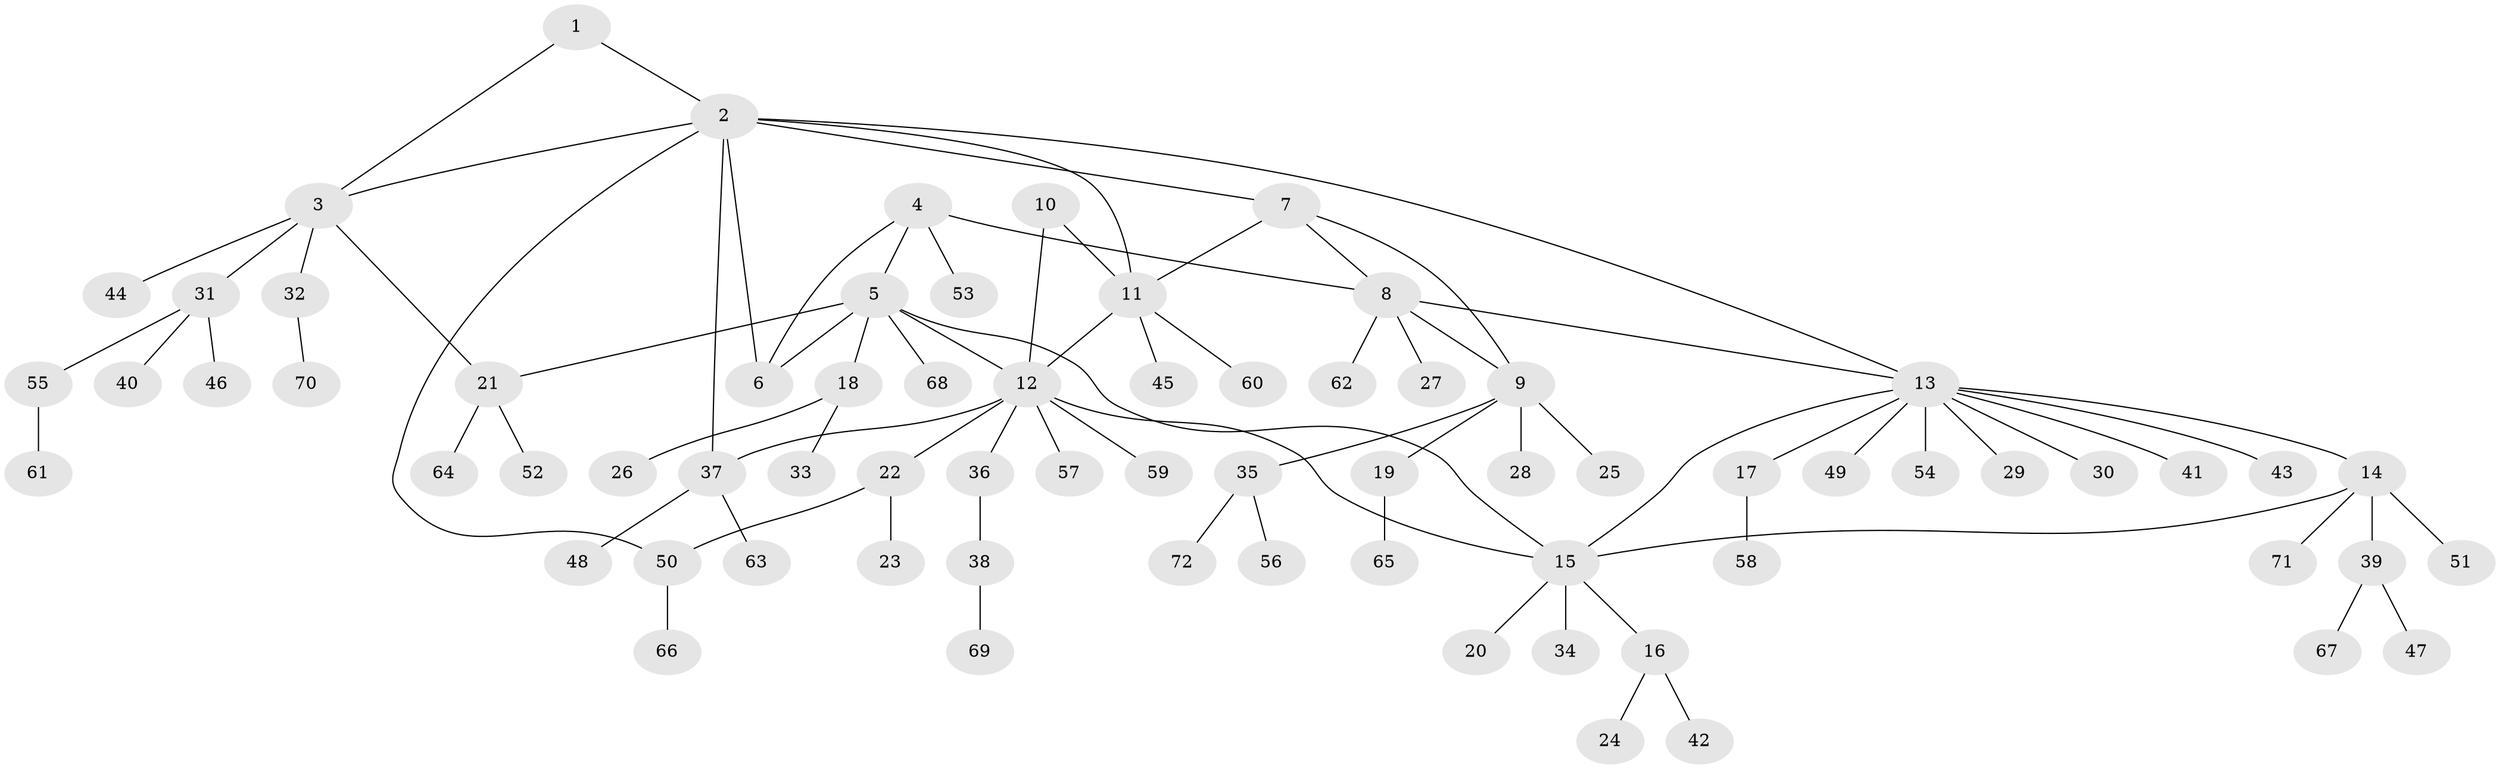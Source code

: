 // coarse degree distribution, {1: 0.5961538461538461, 11: 0.019230769230769232, 4: 0.038461538461538464, 10: 0.038461538461538464, 5: 0.038461538461538464, 6: 0.038461538461538464, 2: 0.15384615384615385, 7: 0.019230769230769232, 3: 0.057692307692307696}
// Generated by graph-tools (version 1.1) at 2025/24/03/03/25 07:24:13]
// undirected, 72 vertices, 85 edges
graph export_dot {
graph [start="1"]
  node [color=gray90,style=filled];
  1;
  2;
  3;
  4;
  5;
  6;
  7;
  8;
  9;
  10;
  11;
  12;
  13;
  14;
  15;
  16;
  17;
  18;
  19;
  20;
  21;
  22;
  23;
  24;
  25;
  26;
  27;
  28;
  29;
  30;
  31;
  32;
  33;
  34;
  35;
  36;
  37;
  38;
  39;
  40;
  41;
  42;
  43;
  44;
  45;
  46;
  47;
  48;
  49;
  50;
  51;
  52;
  53;
  54;
  55;
  56;
  57;
  58;
  59;
  60;
  61;
  62;
  63;
  64;
  65;
  66;
  67;
  68;
  69;
  70;
  71;
  72;
  1 -- 2;
  1 -- 3;
  2 -- 3;
  2 -- 6;
  2 -- 7;
  2 -- 11;
  2 -- 13;
  2 -- 37;
  2 -- 50;
  3 -- 21;
  3 -- 31;
  3 -- 32;
  3 -- 44;
  4 -- 5;
  4 -- 6;
  4 -- 8;
  4 -- 53;
  5 -- 6;
  5 -- 12;
  5 -- 15;
  5 -- 18;
  5 -- 21;
  5 -- 68;
  7 -- 8;
  7 -- 9;
  7 -- 11;
  8 -- 9;
  8 -- 13;
  8 -- 27;
  8 -- 62;
  9 -- 19;
  9 -- 25;
  9 -- 28;
  9 -- 35;
  10 -- 11;
  10 -- 12;
  11 -- 12;
  11 -- 45;
  11 -- 60;
  12 -- 15;
  12 -- 22;
  12 -- 36;
  12 -- 37;
  12 -- 57;
  12 -- 59;
  13 -- 14;
  13 -- 15;
  13 -- 17;
  13 -- 29;
  13 -- 30;
  13 -- 41;
  13 -- 43;
  13 -- 49;
  13 -- 54;
  14 -- 15;
  14 -- 39;
  14 -- 51;
  14 -- 71;
  15 -- 16;
  15 -- 20;
  15 -- 34;
  16 -- 24;
  16 -- 42;
  17 -- 58;
  18 -- 26;
  18 -- 33;
  19 -- 65;
  21 -- 52;
  21 -- 64;
  22 -- 23;
  22 -- 50;
  31 -- 40;
  31 -- 46;
  31 -- 55;
  32 -- 70;
  35 -- 56;
  35 -- 72;
  36 -- 38;
  37 -- 48;
  37 -- 63;
  38 -- 69;
  39 -- 47;
  39 -- 67;
  50 -- 66;
  55 -- 61;
}
